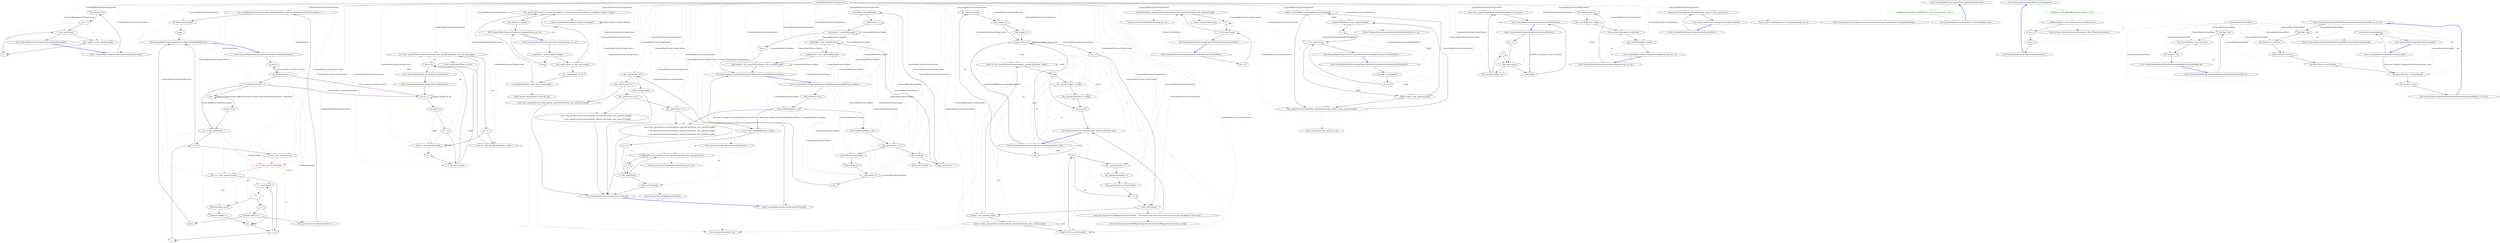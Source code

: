 digraph  {
n159 [label="CommonMark.Syntax.StringContent", span=""];
n0 [cluster="CommonMark.Syntax.StringContent.RecalculateLength()", label="Entry CommonMark.Syntax.StringContent.RecalculateLength()", span="27-27"];
n1 [cluster="CommonMark.Syntax.StringContent.RecalculateLength()", label="this._length = 0", span="29-29"];
n2 [cluster="CommonMark.Syntax.StringContent.RecalculateLength()", label="var i = 0", span="30-30"];
n3 [cluster="CommonMark.Syntax.StringContent.RecalculateLength()", label="i < this._partCounter", span="30-30"];
n4 [cluster="CommonMark.Syntax.StringContent.RecalculateLength()", label="this._length += this._parts[i].Length", span="31-31"];
n5 [cluster="CommonMark.Syntax.StringContent.RecalculateLength()", label="i++", span="30-30"];
n6 [cluster="CommonMark.Syntax.StringContent.RecalculateLength()", label="Exit CommonMark.Syntax.StringContent.RecalculateLength()", span="27-27"];
n7 [cluster="CommonMark.Syntax.StringContent.Append(string, int, int)", label="Entry CommonMark.Syntax.StringContent.Append(string, int, int)", span="40-40"];
n8 [cluster="CommonMark.Syntax.StringContent.Append(string, int, int)", label="startIndex > source.Length || length < 1", span="42-42"];
n13 [cluster="CommonMark.Syntax.StringContent.Append(string, int, int)", label="this._parts[_partCounter++] = new StringPart() { Source = source, StartIndex = startIndex, Length = length }", span="51-51"];
n14 [cluster="CommonMark.Syntax.StringContent.Append(string, int, int)", label="this._length += length", span="52-52"];
n9 [cluster="CommonMark.Syntax.StringContent.Append(string, int, int)", label="return;", span="43-43"];
n10 [cluster="CommonMark.Syntax.StringContent.Append(string, int, int)", label="this._partCounter == this._partsLength", span="45-45"];
n11 [cluster="CommonMark.Syntax.StringContent.Append(string, int, int)", label="this._partsLength += 10", span="47-47"];
n12 [cluster="CommonMark.Syntax.StringContent.Append(string, int, int)", label="Array.Resize(ref this._parts, this._partsLength)", span="48-48"];
n16 [cluster="System.Array.Resize<T>(ref T[], int)", label="Entry System.Array.Resize<T>(ref T[], int)", span="0-0"];
n17 [cluster="CommonMark.Syntax.StringPart.StringPart()", label="Entry CommonMark.Syntax.StringPart.StringPart()", span="9-9"];
n15 [cluster="CommonMark.Syntax.StringContent.Append(string, int, int)", label="Exit CommonMark.Syntax.StringContent.Append(string, int, int)", span="40-40"];
n18 [cluster="CommonMark.Syntax.StringContent.ToString()", label="Entry CommonMark.Syntax.StringContent.ToString()", span="58-58"];
n19 [cluster="CommonMark.Syntax.StringContent.ToString()", label="this._partCounter == 0", span="60-60"];
n20 [cluster="CommonMark.Syntax.StringContent.ToString()", label="return string.Empty;", span="61-61"];
n21 [cluster="CommonMark.Syntax.StringContent.ToString()", label="this._partCounter == 1", span="63-63"];
n22 [cluster="CommonMark.Syntax.StringContent.ToString()", label="return this._parts[0].Source.Substring(this._parts[0].StartIndex, this._parts[0].Length);", span="64-64"];
n23 [cluster="CommonMark.Syntax.StringContent.ToString()", label="this._partCounter == 2", span="66-66"];
n24 [cluster="CommonMark.Syntax.StringContent.ToString()", label="return this._parts[0].Source.Substring(this._parts[0].StartIndex, this._parts[0].Length)\r\n                     + this._parts[1].Source.Substring(this._parts[1].StartIndex, this._parts[1].Length);", span="68-69"];
n25 [cluster="CommonMark.Syntax.StringContent.ToString()", label="this._partCounter == 3", span="72-72"];
n26 [cluster="CommonMark.Syntax.StringContent.ToString()", label="return this._parts[0].Source.Substring(this._parts[0].StartIndex, this._parts[0].Length)\r\n                     + this._parts[1].Source.Substring(this._parts[1].StartIndex, this._parts[1].Length)\r\n                     + this._parts[2].Source.Substring(this._parts[2].StartIndex, this._parts[2].Length);", span="74-76"];
n27 [cluster="CommonMark.Syntax.StringContent.ToString()", label="var sb = new StringBuilder(this._length)", span="79-79"];
n28 [cluster="CommonMark.Syntax.StringContent.ToString()", label="var i = 0", span="81-81"];
n35 [cluster="System.Text.StringBuilder.StringBuilder(int)", label="Entry System.Text.StringBuilder.StringBuilder(int)", span="0-0"];
n30 [cluster="CommonMark.Syntax.StringContent.ToString()", label="sb.Append(this._parts[i].Source, this._parts[i].StartIndex, this._parts[i].Length)", span="83-83"];
n32 [cluster="CommonMark.Syntax.StringContent.ToString()", label="return sb.ToString();", span="86-86"];
n29 [cluster="CommonMark.Syntax.StringContent.ToString()", label="i < this._partCounter", span="81-81"];
n31 [cluster="CommonMark.Syntax.StringContent.ToString()", label="i++", span="81-81"];
n36 [cluster="System.Text.StringBuilder.Append(string, int, int)", label="Entry System.Text.StringBuilder.Append(string, int, int)", span="0-0"];
n33 [cluster="CommonMark.Syntax.StringContent.ToString()", label="Exit CommonMark.Syntax.StringContent.ToString()", span="58-58"];
n34 [cluster="string.Substring(int, int)", label="Entry string.Substring(int, int)", span="0-0"];
n37 [cluster="System.Text.StringBuilder.ToString()", label="Entry System.Text.StringBuilder.ToString()", span="0-0"];
n38 [cluster="CommonMark.Syntax.StringContent.FillSubject(CommonMark.Parser.Subject)", label="Entry CommonMark.Syntax.StringContent.FillSubject(CommonMark.Parser.Subject)", span="95-95"];
n39 [cluster="CommonMark.Syntax.StringContent.FillSubject(CommonMark.Parser.Subject)", label="subj.LastInline = null", span="97-97"];
n40 [cluster="CommonMark.Syntax.StringContent.FillSubject(CommonMark.Parser.Subject)", label="subj.LastPendingInline = null", span="98-98"];
n41 [cluster="CommonMark.Syntax.StringContent.FillSubject(CommonMark.Parser.Subject)", label="subj.FirstPendingInline = null", span="99-99"];
n43 [cluster="CommonMark.Syntax.StringContent.FillSubject(CommonMark.Parser.Subject)", label="subj.Buffer = string.Empty", span="103-103"];
n44 [cluster="CommonMark.Syntax.StringContent.FillSubject(CommonMark.Parser.Subject)", label="subj.Position = 0", span="104-104"];
n45 [cluster="CommonMark.Syntax.StringContent.FillSubject(CommonMark.Parser.Subject)", label="subj.Length = 0", span="105-105"];
n49 [cluster="CommonMark.Syntax.StringContent.FillSubject(CommonMark.Parser.Subject)", label="subj.Buffer = this.ToString()", span="116-116"];
n50 [cluster="CommonMark.Syntax.StringContent.FillSubject(CommonMark.Parser.Subject)", label="subj.Position = 0", span="117-117"];
n51 [cluster="CommonMark.Syntax.StringContent.FillSubject(CommonMark.Parser.Subject)", label="subj.Length = subj.Buffer.Length", span="118-118"];
n53 [cluster="CommonMark.Syntax.StringContent.FillSubject(CommonMark.Parser.Subject)", label="subj.Buffer = this._parts[0].Source", span="125-125"];
n54 [cluster="CommonMark.Syntax.StringContent.FillSubject(CommonMark.Parser.Subject)", label="subj.Position = this._parts[0].StartIndex", span="126-126"];
n55 [cluster="CommonMark.Syntax.StringContent.FillSubject(CommonMark.Parser.Subject)", label="subj.Length = this._parts[0].StartIndex + this._parts[0].Length", span="127-127"];
n42 [cluster="CommonMark.Syntax.StringContent.FillSubject(CommonMark.Parser.Subject)", label="this._partCounter == 0", span="101-101"];
n47 [cluster="CommonMark.Syntax.StringContent.FillSubject(CommonMark.Parser.Subject)", label="this.TrimEnd()", span="112-112"];
n46 [cluster="CommonMark.Syntax.StringContent.FillSubject(CommonMark.Parser.Subject)", label="return;", span="109-109"];
n48 [cluster="CommonMark.Syntax.StringContent.FillSubject(CommonMark.Parser.Subject)", label="this._partCounter > 1", span="114-114"];
n57 [cluster="Unk.TrimEnd", label="Entry Unk.TrimEnd", span=""];
n52 [cluster="CommonMark.Syntax.StringContent.FillSubject(CommonMark.Parser.Subject)", label="return;", span="122-122"];
n56 [cluster="CommonMark.Syntax.StringContent.FillSubject(CommonMark.Parser.Subject)", label="Exit CommonMark.Syntax.StringContent.FillSubject(CommonMark.Parser.Subject)", span="95-95"];
n58 [cluster="CommonMark.Syntax.StringContent.WriteTo(System.IO.TextWriter)", label="Entry CommonMark.Syntax.StringContent.WriteTo(System.IO.TextWriter)", span="136-136"];
n59 [cluster="CommonMark.Syntax.StringContent.WriteTo(System.IO.TextWriter)", label="var i = 0", span="138-138"];
n61 [cluster="CommonMark.Syntax.StringContent.WriteTo(System.IO.TextWriter)", label="writer.Write(this._parts[i].Source.ToCharArray(), this._parts[i].StartIndex, this._parts[i].Length)", span="143-143"];
n60 [cluster="CommonMark.Syntax.StringContent.WriteTo(System.IO.TextWriter)", label="i < this._partCounter", span="138-138"];
n62 [cluster="CommonMark.Syntax.StringContent.WriteTo(System.IO.TextWriter)", label="i++", span="138-138"];
n63 [cluster="CommonMark.Syntax.StringContent.WriteTo(System.IO.TextWriter)", label="Exit CommonMark.Syntax.StringContent.WriteTo(System.IO.TextWriter)", span="136-136"];
n64 [cluster="string.ToCharArray()", label="Entry string.ToCharArray()", span="0-0"];
n65 [cluster="System.IO.TextWriter.Write(char[], int, int)", label="Entry System.IO.TextWriter.Write(char[], int, int)", span="0-0"];
n66 [cluster="CommonMark.Syntax.StringContent.WriteTo(CommonMark.Formatter.HtmlTextWriter)", label="Entry CommonMark.Syntax.StringContent.WriteTo(CommonMark.Formatter.HtmlTextWriter)", span="151-151"];
n67 [cluster="CommonMark.Syntax.StringContent.WriteTo(CommonMark.Formatter.HtmlTextWriter)", label="var buffer = writer.Buffer", span="153-153"];
n71 [cluster="CommonMark.Syntax.StringContent.WriteTo(CommonMark.Formatter.HtmlTextWriter)", label="buffer = writer.Buffer = new char[this._parts[i].Length]", span="157-157"];
n73 [cluster="CommonMark.Syntax.StringContent.WriteTo(CommonMark.Formatter.HtmlTextWriter)", label="writer.Write(buffer, 0, this._parts[i].Length)", span="160-160"];
n68 [cluster="CommonMark.Syntax.StringContent.WriteTo(CommonMark.Formatter.HtmlTextWriter)", label="var i = 0", span="154-154"];
n70 [cluster="CommonMark.Syntax.StringContent.WriteTo(CommonMark.Formatter.HtmlTextWriter)", label="buffer.Length < this._parts[i].Length", span="156-156"];
n72 [cluster="CommonMark.Syntax.StringContent.WriteTo(CommonMark.Formatter.HtmlTextWriter)", label="this._parts[i].Source.CopyTo(this._parts[i].StartIndex, buffer, 0, this._parts[i].Length)", span="159-159"];
n69 [cluster="CommonMark.Syntax.StringContent.WriteTo(CommonMark.Formatter.HtmlTextWriter)", label="i < this._partCounter", span="154-154"];
n74 [cluster="CommonMark.Syntax.StringContent.WriteTo(CommonMark.Formatter.HtmlTextWriter)", label="i++", span="154-154"];
n75 [cluster="CommonMark.Syntax.StringContent.WriteTo(CommonMark.Formatter.HtmlTextWriter)", label="Exit CommonMark.Syntax.StringContent.WriteTo(CommonMark.Formatter.HtmlTextWriter)", span="151-151"];
n76 [cluster="string.CopyTo(int, char[], int, int)", label="Entry string.CopyTo(int, char[], int, int)", span="0-0"];
n77 [cluster="CommonMark.Formatter.HtmlTextWriter.Write(char[], int, int)", label="Entry CommonMark.Formatter.HtmlTextWriter.Write(char[], int, int)", span="123-123"];
n78 [cluster="CommonMark.Syntax.StringContent.StartsWith(char)", label="Entry CommonMark.Syntax.StringContent.StartsWith(char)", span="167-167"];
n79 [cluster="CommonMark.Syntax.StringContent.StartsWith(char)", label="var i = 0", span="169-169"];
n82 [cluster="CommonMark.Syntax.StringContent.StartsWith(char)", label="return this._parts[i].Source[this._parts[i].StartIndex] == character;", span="172-172"];
n80 [cluster="CommonMark.Syntax.StringContent.StartsWith(char)", label="i < this._partCounter", span="169-169"];
n81 [cluster="CommonMark.Syntax.StringContent.StartsWith(char)", label="this._parts[i].Length != 0", span="171-171"];
n83 [cluster="CommonMark.Syntax.StringContent.StartsWith(char)", label="i++", span="169-169"];
n84 [cluster="CommonMark.Syntax.StringContent.StartsWith(char)", label="return false;", span="175-175"];
n85 [cluster="CommonMark.Syntax.StringContent.StartsWith(char)", label="Exit CommonMark.Syntax.StringContent.StartsWith(char)", span="167-167"];
n86 [cluster="CommonMark.Syntax.StringContent.Replace(string, int, int)", label="Entry CommonMark.Syntax.StringContent.Replace(string, int, int)", span="181-181"];
n87 [cluster="CommonMark.Syntax.StringContent.Replace(string, int, int)", label="this._partCounter = 1", span="183-183"];
n88 [cluster="CommonMark.Syntax.StringContent.Replace(string, int, int)", label="this._parts[0].Source = data", span="184-184"];
n89 [cluster="CommonMark.Syntax.StringContent.Replace(string, int, int)", label="this._parts[0].StartIndex = startIndex", span="185-185"];
n90 [cluster="CommonMark.Syntax.StringContent.Replace(string, int, int)", label="this._parts[0].Length = length", span="186-186"];
n91 [cluster="CommonMark.Syntax.StringContent.Replace(string, int, int)", label="Exit CommonMark.Syntax.StringContent.Replace(string, int, int)", span="181-181"];
n92 [cluster="CommonMark.Syntax.StringContent.IndexOf(char)", label="Entry CommonMark.Syntax.StringContent.IndexOf(char)", span="193-193"];
n93 [cluster="CommonMark.Syntax.StringContent.IndexOf(char)", label="int res = -1", span="195-195"];
n97 [cluster="CommonMark.Syntax.StringContent.IndexOf(char)", label="res = this._parts[i].Source.IndexOf(character, this._parts[i].StartIndex, this._parts[i].Length)", span="199-199"];
n94 [cluster="CommonMark.Syntax.StringContent.IndexOf(char)", label="var index = 0", span="196-196"];
n102 [cluster="CommonMark.Syntax.StringContent.IndexOf(char)", label="return res;", span="209-209"];
n95 [cluster="CommonMark.Syntax.StringContent.IndexOf(char)", label="var i = 0", span="197-197"];
n99 [cluster="CommonMark.Syntax.StringContent.IndexOf(char)", label="res = res - this._parts[i].StartIndex + index", span="202-202"];
n100 [cluster="CommonMark.Syntax.StringContent.IndexOf(char)", label="index += this._parts[i].Length", span="206-206"];
n96 [cluster="CommonMark.Syntax.StringContent.IndexOf(char)", label="i < this._partCounter", span="197-197"];
n101 [cluster="CommonMark.Syntax.StringContent.IndexOf(char)", label="i++", span="197-197"];
n98 [cluster="CommonMark.Syntax.StringContent.IndexOf(char)", label="res != -1", span="200-200"];
n104 [cluster="string.IndexOf(char, int, int)", label="Entry string.IndexOf(char, int, int)", span="0-0"];
n103 [cluster="CommonMark.Syntax.StringContent.IndexOf(char)", label="Exit CommonMark.Syntax.StringContent.IndexOf(char)", span="193-193"];
n105 [cluster="CommonMark.Syntax.StringContent.TakeFromStart(int, bool)", label="Entry CommonMark.Syntax.StringContent.TakeFromStart(int, bool)", span="218-218"];
n106 [cluster="CommonMark.Syntax.StringContent.TakeFromStart(int, bool)", label=trim, span="222-222"];
n107 [cluster="CommonMark.Syntax.StringContent.TakeFromStart(int, bool)", label="this._length -= length", span="224-224"];
n113 [cluster="CommonMark.Syntax.StringContent.TakeFromStart(int, bool)", label="length > this._parts[i].Length", span="232-232"];
n115 [cluster="CommonMark.Syntax.StringContent.TakeFromStart(int, bool)", label="length -= this._parts[i].Length", span="235-235"];
n116 [cluster="CommonMark.Syntax.StringContent.TakeFromStart(int, bool)", label=trim, span="237-237"];
n120 [cluster="CommonMark.Syntax.StringContent.TakeFromStart(int, bool)", label="result += this._parts[i].Source.Substring(this._parts[i].StartIndex, length)", span="246-246"];
n121 [cluster="CommonMark.Syntax.StringContent.TakeFromStart(int, bool)", label=trim, span="248-248"];
n122 [cluster="CommonMark.Syntax.StringContent.TakeFromStart(int, bool)", label="this._parts[i].Length -= length", span="250-250"];
n123 [cluster="CommonMark.Syntax.StringContent.TakeFromStart(int, bool)", label="this._parts[i].StartIndex += length", span="251-251"];
n110 [cluster="CommonMark.Syntax.StringContent.TakeFromStart(int, bool)", label="string result = null", span="229-229"];
n108 [cluster="CommonMark.Syntax.StringContent.TakeFromStart(int, bool)", label="this._length < 0", span="225-225"];
n109 [cluster="CommonMark.Syntax.StringContent.TakeFromStart(int, bool)", label="this._length = 0", span="226-226"];
n111 [cluster="CommonMark.Syntax.StringContent.TakeFromStart(int, bool)", label="var i = 0", span="230-230"];
n114 [cluster="CommonMark.Syntax.StringContent.TakeFromStart(int, bool)", label="result += this._parts[i].Source.Substring(this._parts[i].StartIndex, this._parts[i].Length)", span="234-234"];
n112 [cluster="CommonMark.Syntax.StringContent.TakeFromStart(int, bool)", label="i < this._partCounter", span="230-230"];
n117 [cluster="CommonMark.Syntax.StringContent.TakeFromStart(int, bool)", label="this._parts[i].Length = 0", span="239-239"];
n118 [cluster="CommonMark.Syntax.StringContent.TakeFromStart(int, bool)", label="this._parts[i].StartIndex = 0", span="240-240"];
n119 [cluster="CommonMark.Syntax.StringContent.TakeFromStart(int, bool)", label="this._parts[i].Source = string.Empty", span="241-241"];
n125 [cluster="CommonMark.Syntax.StringContent.TakeFromStart(int, bool)", label="i++", span="230-230"];
n126 [cluster="CommonMark.Syntax.StringContent.TakeFromStart(int, bool)", label="throw new ArgumentOutOfRangeException(''length'', ''The length of the substring cannot be greater than the length of the string.'');", span="258-258"];
n124 [cluster="CommonMark.Syntax.StringContent.TakeFromStart(int, bool)", label="return result;", span="254-254"];
n127 [cluster="CommonMark.Syntax.StringContent.TakeFromStart(int, bool)", label="Exit CommonMark.Syntax.StringContent.TakeFromStart(int, bool)", span="218-218"];
n128 [cluster="System.ArgumentOutOfRangeException.ArgumentOutOfRangeException(string, string)", label="Entry System.ArgumentOutOfRangeException.ArgumentOutOfRangeException(string, string)", span="0-0"];
n129 [cluster="CommonMark.Syntax.StringContent.RemoveTrailingBlankLines()", label="Entry CommonMark.Syntax.StringContent.RemoveTrailingBlankLines()", span="264-264"];
n130 [cluster="CommonMark.Syntax.StringContent.RemoveTrailingBlankLines()", label="int pos, si", span="266-266"];
n131 [cluster="CommonMark.Syntax.StringContent.RemoveTrailingBlankLines()", label="int lastNewLinePos = -1", span="267-267"];
n132 [cluster="CommonMark.Syntax.StringContent.RemoveTrailingBlankLines()", label="int lastNewLineIndex = -1", span="268-268"];
n146 [cluster="CommonMark.Syntax.StringContent.RemoveTrailingBlankLines()", label="lastNewLinePos == -1", span="288-288"];
n149 [cluster="CommonMark.Syntax.StringContent.RemoveTrailingBlankLines()", label="this._parts[lastNewLineIndex].Length = lastNewLinePos - this._parts[lastNewLineIndex].StartIndex + 1", span="296-296"];
n133 [cluster="CommonMark.Syntax.StringContent.RemoveTrailingBlankLines()", label="char c", span="269-269"];
n148 [cluster="CommonMark.Syntax.StringContent.RemoveTrailingBlankLines()", label="this._partCounter = lastNewLineIndex + 1", span="295-295"];
n134 [cluster="CommonMark.Syntax.StringContent.RemoveTrailingBlankLines()", label="string source", span="270-270"];
n135 [cluster="CommonMark.Syntax.StringContent.RemoveTrailingBlankLines()", label="var i = this._partCounter - 1", span="271-271"];
n136 [cluster="CommonMark.Syntax.StringContent.RemoveTrailingBlankLines()", label="i >= 0", span="271-271"];
n137 [cluster="CommonMark.Syntax.StringContent.RemoveTrailingBlankLines()", label="source = this._parts[i].Source", span="273-273"];
n138 [cluster="CommonMark.Syntax.StringContent.RemoveTrailingBlankLines()", color=red, community=0, label="0: si = this._parts[i].StartIndex", span="274-274"];
n139 [cluster="CommonMark.Syntax.StringContent.RemoveTrailingBlankLines()", label="pos = si + this._parts[i].Length - 1", span="275-275"];
n144 [cluster="CommonMark.Syntax.StringContent.RemoveTrailingBlankLines()", label="lastNewLineIndex = i", span="284-284"];
n153 [cluster="CommonMark.Syntax.StringContent.RemoveTrailingBlankLines()", label="i--", span="271-271"];
n154 [cluster="CommonMark.Syntax.StringContent.RemoveTrailingBlankLines()", label="Exit CommonMark.Syntax.StringContent.RemoveTrailingBlankLines()", span="264-264"];
n141 [cluster="CommonMark.Syntax.StringContent.RemoveTrailingBlankLines()", label="c = source[pos]", span="279-279"];
n140 [cluster="CommonMark.Syntax.StringContent.RemoveTrailingBlankLines()", label="pos >= si", span="277-277"];
n143 [cluster="CommonMark.Syntax.StringContent.RemoveTrailingBlankLines()", label="lastNewLinePos = pos", span="283-283"];
n152 [cluster="CommonMark.Syntax.StringContent.RemoveTrailingBlankLines()", label="pos--", span="302-302"];
n142 [cluster="CommonMark.Syntax.StringContent.RemoveTrailingBlankLines()", label="c == '\n'", span="281-281"];
n145 [cluster="CommonMark.Syntax.StringContent.RemoveTrailingBlankLines()", label="c != ' '", span="286-286"];
n147 [cluster="CommonMark.Syntax.StringContent.RemoveTrailingBlankLines()", label="return;", span="289-289"];
n150 [cluster="CommonMark.Syntax.StringContent.RemoveTrailingBlankLines()", label="this.RecalculateLength()", span="298-298"];
n151 [cluster="CommonMark.Syntax.StringContent.RemoveTrailingBlankLines()", label="return;", span="299-299"];
n155 [cluster="CommonMark.Syntax.StringContent.RetrieveParts()", label="Entry CommonMark.Syntax.StringContent.RetrieveParts()", span="307-307"];
n156 [cluster="CommonMark.Syntax.StringContent.RetrieveParts()", label="return new ArraySegment<StringPart>(this._parts, 0, this._partCounter);", span="309-309"];
n157 [cluster="CommonMark.Syntax.StringContent.RetrieveParts()", label="Exit CommonMark.Syntax.StringContent.RetrieveParts()", span="307-307"];
n158 [cluster="System.ArraySegment<T>.ArraySegment(T[], int, int)", label="Entry System.ArraySegment<T>.ArraySegment(T[], int, int)", span="0-0"];
m0_0 [cluster="CommonMark.Tests.GeneralTests.TestZeroCharRemoval()", file="HtmlPrinter.cs", label="Entry CommonMark.Tests.GeneralTests.TestZeroCharRemoval()", span="17-17"];
m0_1 [cluster="CommonMark.Tests.GeneralTests.TestZeroCharRemoval()", color=green, community=0, file="HtmlPrinter.cs", label="0: Helpers.ExecuteTest(''\u0000*foo*\0'', ''<p><em>foo</em></p>'')", span="19-19"];
m0_2 [cluster="CommonMark.Tests.GeneralTests.TestZeroCharRemoval()", file="HtmlPrinter.cs", label="Exit CommonMark.Tests.GeneralTests.TestZeroCharRemoval()", span="17-17"];
m0_3 [cluster="CommonMark.Tests.Helpers.ExecuteTest(string, string, CommonMark.CommonMarkSettings)", file="HtmlPrinter.cs", label="Entry CommonMark.Tests.Helpers.ExecuteTest(string, string, CommonMark.CommonMarkSettings)", span="20-20"];
m2_17 [cluster="CommonMark.Syntax.Block.CreateDocument()", file="StringContent.cs", label="Entry CommonMark.Syntax.Block.CreateDocument()", span="55-55"];
m2_18 [cluster="CommonMark.Syntax.Block.CreateDocument()", color=green, community=0, file="StringContent.cs", label="0: Block e = new Block(BlockTag.Document, 1, 1, 0)", span="58-58"];
m2_19 [cluster="CommonMark.Syntax.Block.CreateDocument()", file="StringContent.cs", label="e.ReferenceMap = new Dictionary<string, Reference>()", span="60-60"];
m2_20 [cluster="CommonMark.Syntax.Block.CreateDocument()", file="StringContent.cs", label="e.Top = e", span="61-61"];
m2_21 [cluster="CommonMark.Syntax.Block.CreateDocument()", file="StringContent.cs", label="return e;", span="62-62"];
m2_22 [cluster="CommonMark.Syntax.Block.CreateDocument()", file="StringContent.cs", label="Exit CommonMark.Syntax.Block.CreateDocument()", span="55-55"];
m2_5 [cluster="CommonMark.Syntax.Block.Block(CommonMark.Syntax.BlockTag, int, int, int)", file="StringContent.cs", label="Entry CommonMark.Syntax.Block.Block(CommonMark.Syntax.BlockTag, int, int, int)", span="32-32"];
m2_6 [cluster="CommonMark.Syntax.Block.Block(CommonMark.Syntax.BlockTag, int, int, int)", file="StringContent.cs", label="this.Tag = tag", span="34-34"];
m2_7 [cluster="CommonMark.Syntax.Block.Block(CommonMark.Syntax.BlockTag, int, int, int)", file="StringContent.cs", label="this.StartLine = startLine", span="35-35"];
m2_8 [cluster="CommonMark.Syntax.Block.Block(CommonMark.Syntax.BlockTag, int, int, int)", file="StringContent.cs", label="this.EndLine = startLine", span="36-36"];
m2_9 [cluster="CommonMark.Syntax.Block.Block(CommonMark.Syntax.BlockTag, int, int, int)", file="StringContent.cs", label="this.StartColumn = startColumn", span="37-37"];
m2_10 [cluster="CommonMark.Syntax.Block.Block(CommonMark.Syntax.BlockTag, int, int, int)", file="StringContent.cs", label="this.SourcePosition = sourcePosition", span="38-38"];
m2_11 [cluster="CommonMark.Syntax.Block.Block(CommonMark.Syntax.BlockTag, int, int, int)", file="StringContent.cs", label="this.IsOpen = true", span="39-39"];
m2_12 [cluster="CommonMark.Syntax.Block.Block(CommonMark.Syntax.BlockTag, int, int, int)", file="StringContent.cs", label="Exit CommonMark.Syntax.Block.Block(CommonMark.Syntax.BlockTag, int, int, int)", span="32-32"];
m2_0 [cluster="CommonMark.Syntax.Block.Block(CommonMark.Syntax.BlockTag, int)", file="StringContent.cs", label="Entry CommonMark.Syntax.Block.Block(CommonMark.Syntax.BlockTag, int)", span="17-17"];
m2_1 [cluster="CommonMark.Syntax.Block.Block(CommonMark.Syntax.BlockTag, int)", file="StringContent.cs", label="this.Tag = tag", span="19-19"];
m2_2 [cluster="CommonMark.Syntax.Block.Block(CommonMark.Syntax.BlockTag, int)", file="StringContent.cs", label="this.SourcePosition = sourcePosition", span="20-20"];
m2_3 [cluster="CommonMark.Syntax.Block.Block(CommonMark.Syntax.BlockTag, int)", file="StringContent.cs", label="this.IsOpen = true", span="21-21"];
m2_4 [cluster="CommonMark.Syntax.Block.Block(CommonMark.Syntax.BlockTag, int)", file="StringContent.cs", label="Exit CommonMark.Syntax.Block.Block(CommonMark.Syntax.BlockTag, int)", span="17-17"];
m2_16 [cluster="CommonMark.Syntax.Enumerable.Enumerable(CommonMark.Syntax.Block)", file="StringContent.cs", label="Entry CommonMark.Syntax.Enumerable.Enumerable(CommonMark.Syntax.Block)", span="9-9"];
m2_13 [cluster="CommonMark.Syntax.Block.AsEnumerable()", file="StringContent.cs", label="Entry CommonMark.Syntax.Block.AsEnumerable()", span="47-47"];
m2_14 [cluster="CommonMark.Syntax.Block.AsEnumerable()", file="StringContent.cs", label="return new Enumerable(this);", span="49-49"];
m2_15 [cluster="CommonMark.Syntax.Block.AsEnumerable()", file="StringContent.cs", label="Exit CommonMark.Syntax.Block.AsEnumerable()", span="47-47"];
m2_23 [cluster="System.Collections.Generic.Dictionary<TKey, TValue>.Dictionary()", file="StringContent.cs", label="Entry System.Collections.Generic.Dictionary<TKey, TValue>.Dictionary()", span="0-0"];
m2_24 [file="StringContent.cs", label="CommonMark.Syntax.Block", span=""];
n159 -> n1  [color=darkseagreen4, key=1, label="CommonMark.Syntax.StringContent", style=dashed];
n159 -> n3  [color=darkseagreen4, key=1, label="CommonMark.Syntax.StringContent", style=dashed];
n159 -> n4  [color=darkseagreen4, key=1, label="CommonMark.Syntax.StringContent", style=dashed];
n159 -> n10  [color=darkseagreen4, key=1, label="CommonMark.Syntax.StringContent", style=dashed];
n159 -> n11  [color=darkseagreen4, key=1, label="CommonMark.Syntax.StringContent", style=dashed];
n159 -> n12  [color=darkseagreen4, key=1, label="CommonMark.Syntax.StringContent", style=dashed];
n159 -> n13  [color=darkseagreen4, key=1, label="CommonMark.Syntax.StringContent", style=dashed];
n159 -> n14  [color=darkseagreen4, key=1, label="CommonMark.Syntax.StringContent", style=dashed];
n159 -> n19  [color=darkseagreen4, key=1, label="CommonMark.Syntax.StringContent", style=dashed];
n159 -> n21  [color=darkseagreen4, key=1, label="CommonMark.Syntax.StringContent", style=dashed];
n159 -> n22  [color=darkseagreen4, key=1, label="CommonMark.Syntax.StringContent", style=dashed];
n159 -> n23  [color=darkseagreen4, key=1, label="CommonMark.Syntax.StringContent", style=dashed];
n159 -> n24  [color=darkseagreen4, key=1, label="CommonMark.Syntax.StringContent", style=dashed];
n159 -> n25  [color=darkseagreen4, key=1, label="CommonMark.Syntax.StringContent", style=dashed];
n159 -> n26  [color=darkseagreen4, key=1, label="CommonMark.Syntax.StringContent", style=dashed];
n159 -> n27  [color=darkseagreen4, key=1, label="CommonMark.Syntax.StringContent", style=dashed];
n159 -> n29  [color=darkseagreen4, key=1, label="CommonMark.Syntax.StringContent", style=dashed];
n159 -> n30  [color=darkseagreen4, key=1, label="CommonMark.Syntax.StringContent", style=dashed];
n159 -> n42  [color=darkseagreen4, key=1, label="CommonMark.Syntax.StringContent", style=dashed];
n159 -> n47  [color=darkseagreen4, key=1, label="CommonMark.Syntax.StringContent", style=dashed];
n159 -> n48  [color=darkseagreen4, key=1, label="CommonMark.Syntax.StringContent", style=dashed];
n159 -> n49  [color=darkseagreen4, key=1, label="CommonMark.Syntax.StringContent", style=dashed];
n159 -> n53  [color=darkseagreen4, key=1, label="CommonMark.Syntax.StringContent", style=dashed];
n159 -> n54  [color=darkseagreen4, key=1, label="CommonMark.Syntax.StringContent", style=dashed];
n159 -> n55  [color=darkseagreen4, key=1, label="CommonMark.Syntax.StringContent", style=dashed];
n159 -> n60  [color=darkseagreen4, key=1, label="CommonMark.Syntax.StringContent", style=dashed];
n159 -> n61  [color=darkseagreen4, key=1, label="CommonMark.Syntax.StringContent", style=dashed];
n159 -> n69  [color=darkseagreen4, key=1, label="CommonMark.Syntax.StringContent", style=dashed];
n159 -> n70  [color=darkseagreen4, key=1, label="CommonMark.Syntax.StringContent", style=dashed];
n159 -> n71  [color=darkseagreen4, key=1, label="CommonMark.Syntax.StringContent", style=dashed];
n159 -> n72  [color=darkseagreen4, key=1, label="CommonMark.Syntax.StringContent", style=dashed];
n159 -> n73  [color=darkseagreen4, key=1, label="CommonMark.Syntax.StringContent", style=dashed];
n159 -> n80  [color=darkseagreen4, key=1, label="CommonMark.Syntax.StringContent", style=dashed];
n159 -> n81  [color=darkseagreen4, key=1, label="CommonMark.Syntax.StringContent", style=dashed];
n159 -> n82  [color=darkseagreen4, key=1, label="CommonMark.Syntax.StringContent", style=dashed];
n159 -> n87  [color=darkseagreen4, key=1, label="CommonMark.Syntax.StringContent", style=dashed];
n159 -> n88  [color=darkseagreen4, key=1, label="CommonMark.Syntax.StringContent", style=dashed];
n159 -> n89  [color=darkseagreen4, key=1, label="CommonMark.Syntax.StringContent", style=dashed];
n159 -> n90  [color=darkseagreen4, key=1, label="CommonMark.Syntax.StringContent", style=dashed];
n159 -> n96  [color=darkseagreen4, key=1, label="CommonMark.Syntax.StringContent", style=dashed];
n159 -> n97  [color=darkseagreen4, key=1, label="CommonMark.Syntax.StringContent", style=dashed];
n159 -> n99  [color=darkseagreen4, key=1, label="CommonMark.Syntax.StringContent", style=dashed];
n159 -> n100  [color=darkseagreen4, key=1, label="CommonMark.Syntax.StringContent", style=dashed];
n159 -> n107  [color=darkseagreen4, key=1, label="CommonMark.Syntax.StringContent", style=dashed];
n159 -> n108  [color=darkseagreen4, key=1, label="CommonMark.Syntax.StringContent", style=dashed];
n159 -> n109  [color=darkseagreen4, key=1, label="CommonMark.Syntax.StringContent", style=dashed];
n159 -> n112  [color=darkseagreen4, key=1, label="CommonMark.Syntax.StringContent", style=dashed];
n159 -> n113  [color=darkseagreen4, key=1, label="CommonMark.Syntax.StringContent", style=dashed];
n159 -> n114  [color=darkseagreen4, key=1, label="CommonMark.Syntax.StringContent", style=dashed];
n159 -> n115  [color=darkseagreen4, key=1, label="CommonMark.Syntax.StringContent", style=dashed];
n159 -> n117  [color=darkseagreen4, key=1, label="CommonMark.Syntax.StringContent", style=dashed];
n159 -> n118  [color=darkseagreen4, key=1, label="CommonMark.Syntax.StringContent", style=dashed];
n159 -> n119  [color=darkseagreen4, key=1, label="CommonMark.Syntax.StringContent", style=dashed];
n159 -> n120  [color=darkseagreen4, key=1, label="CommonMark.Syntax.StringContent", style=dashed];
n159 -> n122  [color=darkseagreen4, key=1, label="CommonMark.Syntax.StringContent", style=dashed];
n159 -> n123  [color=darkseagreen4, key=1, label="CommonMark.Syntax.StringContent", style=dashed];
n159 -> n135  [color=darkseagreen4, key=1, label="CommonMark.Syntax.StringContent", style=dashed];
n159 -> n137  [color=darkseagreen4, key=1, label="CommonMark.Syntax.StringContent", style=dashed];
n159 -> n138  [color=red, key=1, label="CommonMark.Syntax.StringContent", style=dashed];
n159 -> n139  [color=darkseagreen4, key=1, label="CommonMark.Syntax.StringContent", style=dashed];
n159 -> n148  [color=darkseagreen4, key=1, label="CommonMark.Syntax.StringContent", style=dashed];
n159 -> n149  [color=darkseagreen4, key=1, label="CommonMark.Syntax.StringContent", style=dashed];
n159 -> n150  [color=darkseagreen4, key=1, label="CommonMark.Syntax.StringContent", style=dashed];
n159 -> n156  [color=darkseagreen4, key=1, label="CommonMark.Syntax.StringContent", style=dashed];
n0 -> n1  [key=0, style=solid];
n1 -> n2  [key=0, style=solid];
n2 -> n3  [key=0, style=solid];
n2 -> n4  [color=darkseagreen4, key=1, label=i, style=dashed];
n2 -> n5  [color=darkseagreen4, key=1, label=i, style=dashed];
n3 -> n4  [key=0, style=solid];
n3 -> n6  [key=0, style=solid];
n4 -> n5  [key=0, style=solid];
n5 -> n3  [key=0, style=solid];
n5 -> n5  [color=darkseagreen4, key=1, label=i, style=dashed];
n6 -> n0  [color=blue, key=0, style=bold];
n7 -> n8  [key=0, style=solid];
n7 -> n13  [color=darkseagreen4, key=1, label=string, style=dashed];
n7 -> n14  [color=darkseagreen4, key=1, label=int, style=dashed];
n8 -> n9  [key=0, style=solid];
n8 -> n10  [key=0, style=solid];
n13 -> n14  [key=0, style=solid];
n13 -> n17  [key=2, style=dotted];
n14 -> n15  [key=0, style=solid];
n9 -> n15  [key=0, style=solid];
n10 -> n11  [key=0, style=solid];
n10 -> n13  [key=0, style=solid];
n11 -> n12  [key=0, style=solid];
n12 -> n13  [key=0, style=solid];
n12 -> n16  [key=2, style=dotted];
n17 -> n17  [color=darkorchid, key=3, label="Field variable int CODE_INDENT", style=bold];
n15 -> n7  [color=blue, key=0, style=bold];
n18 -> n19  [key=0, style=solid];
n19 -> n20  [key=0, style=solid];
n19 -> n21  [key=0, style=solid];
n20 -> n33  [key=0, style=solid];
n21 -> n22  [key=0, style=solid];
n21 -> n23  [key=0, style=solid];
n22 -> n33  [key=0, style=solid];
n22 -> n34  [key=2, style=dotted];
n23 -> n24  [key=0, style=solid];
n23 -> n25  [key=0, style=solid];
n24 -> n33  [key=0, style=solid];
n24 -> n34  [key=2, style=dotted];
n25 -> n26  [key=0, style=solid];
n25 -> n27  [key=0, style=solid];
n26 -> n33  [key=0, style=solid];
n26 -> n34  [key=2, style=dotted];
n27 -> n28  [key=0, style=solid];
n27 -> n35  [key=2, style=dotted];
n27 -> n30  [color=darkseagreen4, key=1, label=sb, style=dashed];
n27 -> n32  [color=darkseagreen4, key=1, label=sb, style=dashed];
n28 -> n29  [key=0, style=solid];
n28 -> n30  [color=darkseagreen4, key=1, label=i, style=dashed];
n28 -> n31  [color=darkseagreen4, key=1, label=i, style=dashed];
n30 -> n31  [key=0, style=solid];
n30 -> n36  [key=2, style=dotted];
n32 -> n33  [key=0, style=solid];
n32 -> n37  [key=2, style=dotted];
n29 -> n30  [key=0, style=solid];
n29 -> n32  [key=0, style=solid];
n31 -> n29  [key=0, style=solid];
n31 -> n31  [color=darkseagreen4, key=1, label=i, style=dashed];
n33 -> n18  [color=blue, key=0, style=bold];
n38 -> n39  [key=0, style=solid];
n38 -> n40  [color=darkseagreen4, key=1, label="CommonMark.Parser.Subject", style=dashed];
n38 -> n41  [color=darkseagreen4, key=1, label="CommonMark.Parser.Subject", style=dashed];
n38 -> n43  [color=darkseagreen4, key=1, label="CommonMark.Parser.Subject", style=dashed];
n38 -> n44  [color=darkseagreen4, key=1, label="CommonMark.Parser.Subject", style=dashed];
n38 -> n45  [color=darkseagreen4, key=1, label="CommonMark.Parser.Subject", style=dashed];
n38 -> n49  [color=darkseagreen4, key=1, label="CommonMark.Parser.Subject", style=dashed];
n38 -> n50  [color=darkseagreen4, key=1, label="CommonMark.Parser.Subject", style=dashed];
n38 -> n51  [color=darkseagreen4, key=1, label="CommonMark.Parser.Subject", style=dashed];
n38 -> n53  [color=darkseagreen4, key=1, label="CommonMark.Parser.Subject", style=dashed];
n38 -> n54  [color=darkseagreen4, key=1, label="CommonMark.Parser.Subject", style=dashed];
n38 -> n55  [color=darkseagreen4, key=1, label="CommonMark.Parser.Subject", style=dashed];
n39 -> n40  [key=0, style=solid];
n40 -> n41  [key=0, style=solid];
n40 -> n27  [color=darkorchid, key=3, label="Parameter variable CommonMark.Syntax.Block b", style=bold];
n40 -> n26  [color=darkorchid, key=3, label="Parameter variable CommonMark.Parser.LineInfo line", style=bold];
n41 -> n42  [key=0, style=solid];
n43 -> n44  [key=0, style=solid];
n44 -> n45  [key=0, style=solid];
n45 -> n46  [key=0, style=solid];
n45 -> n45  [color=darkseagreen4, key=1, label="CommonMark.Parser.Subject", style=dashed];
n45 -> n49  [color=darkseagreen4, key=1, label="CommonMark.Parser.Subject", style=dashed];
n45 -> n50  [color=darkseagreen4, key=1, label="CommonMark.Parser.Subject", style=dashed];
n45 -> n51  [color=darkseagreen4, key=1, label="CommonMark.Parser.Subject", style=dashed];
n45 -> n53  [color=darkseagreen4, key=1, label="CommonMark.Parser.Subject", style=dashed];
n45 -> n54  [color=darkseagreen4, key=1, label="CommonMark.Parser.Subject", style=dashed];
n45 -> n55  [color=darkseagreen4, key=1, label="CommonMark.Parser.Subject", style=dashed];
n49 -> n50  [key=0, style=solid];
n49 -> n18  [key=2, style=dotted];
n50 -> n51  [key=0, style=solid];
n51 -> n52  [key=0, style=solid];
n51 -> n51  [color=darkseagreen4, key=1, label="CommonMark.Parser.Subject", style=dashed];
n51 -> n53  [color=darkseagreen4, key=1, label="CommonMark.Parser.Subject", style=dashed];
n51 -> n54  [color=darkseagreen4, key=1, label="CommonMark.Parser.Subject", style=dashed];
n51 -> n55  [color=darkseagreen4, key=1, label="CommonMark.Parser.Subject", style=dashed];
n53 -> n54  [key=0, style=solid];
n54 -> n55  [key=0, style=solid];
n55 -> n56  [key=0, style=solid];
n55 -> n55  [color=darkseagreen4, key=1, label="CommonMark.Parser.Subject", style=dashed];
n42 -> n43  [key=0, style=solid];
n42 -> n47  [key=0, style=solid];
n47 -> n48  [key=0, style=solid];
n47 -> n57  [key=2, style=dotted];
n46 -> n56  [key=0, style=solid];
n48 -> n49  [key=0, style=solid];
n48 -> n53  [key=0, style=solid];
n52 -> n56  [key=0, style=solid];
n56 -> n38  [color=blue, key=0, style=bold];
n58 -> n59  [key=0, style=solid];
n58 -> n61  [color=darkseagreen4, key=1, label="System.IO.TextWriter", style=dashed];
n59 -> n60  [key=0, style=solid];
n59 -> n61  [color=darkseagreen4, key=1, label=i, style=dashed];
n59 -> n62  [color=darkseagreen4, key=1, label=i, style=dashed];
n61 -> n62  [key=0, style=solid];
n61 -> n64  [key=2, style=dotted];
n61 -> n65  [key=2, style=dotted];
n60 -> n61  [key=0, style=solid];
n60 -> n63  [key=0, style=solid];
n62 -> n60  [key=0, style=solid];
n62 -> n62  [color=darkseagreen4, key=1, label=i, style=dashed];
n63 -> n58  [color=blue, key=0, style=bold];
n66 -> n67  [key=0, style=solid];
n66 -> n71  [color=darkseagreen4, key=1, label="CommonMark.Formatter.HtmlTextWriter", style=dashed];
n66 -> n73  [color=darkseagreen4, key=1, label="CommonMark.Formatter.HtmlTextWriter", style=dashed];
n67 -> n68  [key=0, style=solid];
n67 -> n70  [color=darkseagreen4, key=1, label=buffer, style=dashed];
n67 -> n72  [color=darkseagreen4, key=1, label=buffer, style=dashed];
n67 -> n73  [color=darkseagreen4, key=1, label=buffer, style=dashed];
n71 -> n72  [key=0, style=solid];
n71 -> n73  [color=darkseagreen4, key=1, label=buffer, style=dashed];
n73 -> n74  [key=0, style=solid];
n73 -> n77  [key=2, style=dotted];
n68 -> n69  [key=0, style=solid];
n68 -> n70  [color=darkseagreen4, key=1, label=i, style=dashed];
n68 -> n71  [color=darkseagreen4, key=1, label=i, style=dashed];
n68 -> n72  [color=darkseagreen4, key=1, label=i, style=dashed];
n68 -> n73  [color=darkseagreen4, key=1, label=i, style=dashed];
n68 -> n74  [color=darkseagreen4, key=1, label=i, style=dashed];
n70 -> n71  [key=0, style=solid];
n70 -> n72  [key=0, style=solid];
n72 -> n73  [key=0, style=solid];
n72 -> n76  [key=2, style=dotted];
n69 -> n70  [key=0, style=solid];
n69 -> n75  [key=0, style=solid];
n74 -> n69  [key=0, style=solid];
n74 -> n74  [color=darkseagreen4, key=1, label=i, style=dashed];
n75 -> n66  [color=blue, key=0, style=bold];
n78 -> n79  [key=0, style=solid];
n78 -> n82  [color=darkseagreen4, key=1, label=char, style=dashed];
n78 -> n84  [color=darkorchid, key=3, label="method methodReturn bool StartsWith", style=bold];
n79 -> n80  [key=0, style=solid];
n79 -> n81  [color=darkseagreen4, key=1, label=i, style=dashed];
n79 -> n82  [color=darkseagreen4, key=1, label=i, style=dashed];
n79 -> n83  [color=darkseagreen4, key=1, label=i, style=dashed];
n82 -> n85  [key=0, style=solid];
n80 -> n81  [key=0, style=solid];
n80 -> n84  [key=0, style=solid];
n81 -> n82  [key=0, style=solid];
n81 -> n83  [key=0, style=solid];
n83 -> n80  [key=0, style=solid];
n83 -> n83  [color=darkseagreen4, key=1, label=i, style=dashed];
n84 -> n85  [key=0, style=solid];
n85 -> n78  [color=blue, key=0, style=bold];
n86 -> n87  [key=0, style=solid];
n86 -> n88  [color=darkseagreen4, key=1, label=string, style=dashed];
n86 -> n89  [color=darkseagreen4, key=1, label=int, style=dashed];
n86 -> n90  [color=darkseagreen4, key=1, label=int, style=dashed];
n87 -> n88  [key=0, style=solid];
n88 -> n89  [key=0, style=solid];
n89 -> n90  [key=0, style=solid];
n90 -> n91  [key=0, style=solid];
n91 -> n86  [color=blue, key=0, style=bold];
n92 -> n93  [key=0, style=solid];
n92 -> n97  [color=darkseagreen4, key=1, label=char, style=dashed];
n93 -> n94  [key=0, style=solid];
n93 -> n102  [color=darkseagreen4, key=1, label=res, style=dashed];
n93 -> n93  [color=darkorchid, key=3, label="Local variable int res", style=bold];
n97 -> n98  [key=0, style=solid];
n97 -> n104  [key=2, style=dotted];
n97 -> n99  [color=darkseagreen4, key=1, label=res, style=dashed];
n97 -> n102  [color=darkseagreen4, key=1, label=res, style=dashed];
n94 -> n95  [key=0, style=solid];
n94 -> n99  [color=darkseagreen4, key=1, label=index, style=dashed];
n94 -> n100  [color=darkseagreen4, key=1, label=index, style=dashed];
n102 -> n103  [key=0, style=solid];
n95 -> n96  [key=0, style=solid];
n95 -> n97  [color=darkseagreen4, key=1, label=i, style=dashed];
n95 -> n99  [color=darkseagreen4, key=1, label=i, style=dashed];
n95 -> n100  [color=darkseagreen4, key=1, label=i, style=dashed];
n95 -> n101  [color=darkseagreen4, key=1, label=i, style=dashed];
n99 -> n102  [key=0, style=solid];
n99 -> n99  [color=darkseagreen4, key=1, label=res, style=dashed];
n100 -> n101  [key=0, style=solid];
n100 -> n100  [color=darkseagreen4, key=1, label=index, style=dashed];
n96 -> n97  [key=0, style=solid];
n96 -> n102  [key=0, style=solid];
n101 -> n96  [key=0, style=solid];
n101 -> n101  [color=darkseagreen4, key=1, label=i, style=dashed];
n98 -> n99  [key=0, style=solid];
n98 -> n100  [key=0, style=solid];
n103 -> n92  [color=blue, key=0, style=bold];
n105 -> n106  [key=0, style=solid];
n105 -> n107  [color=darkseagreen4, key=1, label=int, style=dashed];
n105 -> n113  [color=darkseagreen4, key=1, label=int, style=dashed];
n105 -> n115  [color=darkseagreen4, key=1, label=int, style=dashed];
n105 -> n116  [color=darkseagreen4, key=1, label=bool, style=dashed];
n105 -> n120  [color=darkseagreen4, key=1, label=int, style=dashed];
n105 -> n121  [color=darkseagreen4, key=1, label=bool, style=dashed];
n105 -> n122  [color=darkseagreen4, key=1, label=int, style=dashed];
n105 -> n123  [color=darkseagreen4, key=1, label=int, style=dashed];
n105 -> n110  [color=darkorchid, key=3, label="method methodReturn string TakeFromStart", style=bold];
n106 -> n107  [key=0, style=solid];
n106 -> n110  [key=0, style=solid];
n107 -> n108  [key=0, style=solid];
n113 -> n114  [key=0, style=solid];
n113 -> n120  [key=0, style=solid];
n115 -> n116  [key=0, style=solid];
n115 -> n115  [color=darkseagreen4, key=1, label=int, style=dashed];
n116 -> n117  [key=0, style=solid];
n116 -> n125  [key=0, style=solid];
n120 -> n121  [key=0, style=solid];
n120 -> n34  [key=2, style=dotted];
n120 -> n120  [color=darkseagreen4, key=1, label=result, style=dashed];
n120 -> n124  [color=darkseagreen4, key=1, label=result, style=dashed];
n121 -> n122  [key=0, style=solid];
n121 -> n124  [key=0, style=solid];
n122 -> n123  [key=0, style=solid];
n123 -> n124  [key=0, style=solid];
n110 -> n111  [key=0, style=solid];
n110 -> n114  [color=darkseagreen4, key=1, label=result, style=dashed];
n110 -> n120  [color=darkseagreen4, key=1, label=result, style=dashed];
n110 -> n110  [color=darkorchid, key=3, label="Local variable string result", style=bold];
n108 -> n109  [key=0, style=solid];
n108 -> n110  [key=0, style=solid];
n109 -> n110  [key=0, style=solid];
n111 -> n112  [key=0, style=solid];
n111 -> n113  [color=darkseagreen4, key=1, label=i, style=dashed];
n111 -> n114  [color=darkseagreen4, key=1, label=i, style=dashed];
n111 -> n115  [color=darkseagreen4, key=1, label=i, style=dashed];
n111 -> n117  [color=darkseagreen4, key=1, label=i, style=dashed];
n111 -> n118  [color=darkseagreen4, key=1, label=i, style=dashed];
n111 -> n119  [color=darkseagreen4, key=1, label=i, style=dashed];
n111 -> n120  [color=darkseagreen4, key=1, label=i, style=dashed];
n111 -> n122  [color=darkseagreen4, key=1, label=i, style=dashed];
n111 -> n123  [color=darkseagreen4, key=1, label=i, style=dashed];
n111 -> n125  [color=darkseagreen4, key=1, label=i, style=dashed];
n114 -> n115  [key=0, style=solid];
n114 -> n34  [key=2, style=dotted];
n114 -> n114  [color=darkseagreen4, key=1, label=result, style=dashed];
n112 -> n113  [key=0, style=solid];
n112 -> n126  [key=0, style=solid];
n117 -> n118  [key=0, style=solid];
n118 -> n119  [key=0, style=solid];
n119 -> n125  [key=0, style=solid];
n125 -> n112  [key=0, style=solid];
n125 -> n125  [color=darkseagreen4, key=1, label=i, style=dashed];
n126 -> n127  [key=0, style=solid];
n126 -> n128  [key=2, style=dotted];
n124 -> n127  [key=0, style=solid];
n127 -> n105  [color=blue, key=0, style=bold];
n129 -> n130  [key=0, style=solid];
n130 -> n131  [key=0, style=solid];
n131 -> n132  [key=0, style=solid];
n131 -> n146  [color=darkseagreen4, key=1, label=lastNewLinePos, style=dashed];
n131 -> n149  [color=darkseagreen4, key=1, label=lastNewLinePos, style=dashed];
n131 -> n93  [color=darkorchid, key=3, label="Local variable int lastNewLinePos", style=bold];
n131 -> n130  [color=darkorchid, key=3, label="Local variable int lastNewLinePos", style=bold];
n132 -> n133  [key=0, style=solid];
n132 -> n148  [color=darkseagreen4, key=1, label=lastNewLineIndex, style=dashed];
n132 -> n149  [color=darkseagreen4, key=1, label=lastNewLineIndex, style=dashed];
n132 -> n93  [color=darkorchid, key=3, label="Local variable int lastNewLineIndex", style=bold];
n132 -> n135  [color=darkorchid, key=3, label="Local variable int lastNewLineIndex", style=bold];
n146 -> n147  [key=0, style=solid];
n146 -> n148  [key=0, style=solid];
n149 -> n150  [key=0, style=solid];
n133 -> n134  [key=0, style=solid];
n133 -> n133  [color=darkorchid, key=3, label="Local variable System.Collections.Generic.Stack<CommonMark.Syntax.Inline> inlineStack", style=bold];
n148 -> n149  [key=0, style=solid];
n134 -> n135  [key=0, style=solid];
n135 -> n136  [key=0, style=solid];
n135 -> n137  [color=darkseagreen4, key=1, label=i, style=dashed];
n135 -> n138  [color=red, key=1, label=i, style=dashed];
n135 -> n139  [color=darkseagreen4, key=1, label=i, style=dashed];
n135 -> n144  [color=darkseagreen4, key=1, label=i, style=dashed];
n135 -> n153  [color=darkseagreen4, key=1, label=i, style=dashed];
n136 -> n137  [key=0, style=solid];
n136 -> n154  [key=0, style=solid];
n137 -> n138  [color=red, key=0, style=solid];
n137 -> n141  [color=darkseagreen4, key=1, label=source, style=dashed];
n138 -> n139  [color=red, key=0, style=solid];
n138 -> n140  [color=red, key=1, label=si, style=dashed];
n139 -> n140  [key=0, style=solid];
n139 -> n141  [color=darkseagreen4, key=1, label=pos, style=dashed];
n139 -> n143  [color=darkseagreen4, key=1, label=pos, style=dashed];
n139 -> n152  [color=darkseagreen4, key=1, label=pos, style=dashed];
n144 -> n152  [key=0, style=solid];
n153 -> n136  [key=0, style=solid];
n153 -> n153  [color=darkseagreen4, key=1, label=i, style=dashed];
n154 -> n129  [color=blue, key=0, style=bold];
n141 -> n142  [key=0, style=solid];
n141 -> n145  [color=darkseagreen4, key=1, label=c, style=dashed];
n140 -> n141  [key=0, style=solid];
n140 -> n153  [key=0, style=solid];
n143 -> n144  [key=0, style=solid];
n152 -> n140  [key=0, style=solid];
n152 -> n152  [color=darkseagreen4, key=1, label=pos, style=dashed];
n142 -> n143  [key=0, style=solid];
n142 -> n145  [key=0, style=solid];
n145 -> n146  [key=0, style=solid];
n145 -> n152  [key=0, style=solid];
n147 -> n154  [key=0, style=solid];
n150 -> n151  [key=0, style=solid];
n150 -> n0  [key=2, style=dotted];
n151 -> n154  [key=0, style=solid];
n155 -> n156  [key=0, style=solid];
n156 -> n157  [key=0, style=solid];
n156 -> n158  [key=2, style=dotted];
n157 -> n155  [color=blue, key=0, style=bold];
m0_0 -> m0_1  [color=green, key=0, style=solid];
m0_1 -> m0_2  [color=green, key=0, style=solid];
m0_1 -> m0_3  [color=green, key=2, style=dotted];
m0_2 -> m0_0  [color=blue, key=0, style=bold];
m2_17 -> m2_18  [color=green, key=0, style=solid];
m2_18 -> m2_19  [color=green, key=0, style=solid];
m2_18 -> m2_5  [color=green, key=2, style=dotted];
m2_18 -> m2_20  [color=green, key=1, label=e, style=dashed];
m2_18 -> m2_21  [color=green, key=1, label=e, style=dashed];
m2_19 -> m2_20  [key=0, style=solid];
m2_19 -> m2_23  [key=2, style=dotted];
m2_20 -> m2_21  [key=0, style=solid];
m2_21 -> m2_22  [key=0, style=solid];
m2_22 -> m2_17  [color=blue, key=0, style=bold];
m2_5 -> m2_6  [key=0, style=solid];
m2_5 -> m2_7  [color=darkseagreen4, key=1, label=int, style=dashed];
m2_5 -> m2_8  [color=darkseagreen4, key=1, label=int, style=dashed];
m2_5 -> m2_9  [color=darkseagreen4, key=1, label=int, style=dashed];
m2_5 -> m2_10  [color=darkseagreen4, key=1, label=int, style=dashed];
m2_6 -> m2_7  [key=0, style=solid];
m2_7 -> m2_8  [key=0, style=solid];
m2_8 -> m2_9  [key=0, style=solid];
m2_9 -> m2_10  [key=0, style=solid];
m2_10 -> m2_11  [key=0, style=solid];
m2_11 -> m2_12  [key=0, style=solid];
m2_12 -> m2_5  [color=blue, key=0, style=bold];
m2_0 -> m2_1  [key=0, style=solid];
m2_0 -> m2_2  [color=darkseagreen4, key=1, label=int, style=dashed];
m2_1 -> m2_2  [key=0, style=solid];
m2_2 -> m2_3  [key=0, style=solid];
m2_3 -> m2_4  [key=0, style=solid];
m2_4 -> m2_0  [color=blue, key=0, style=bold];
m2_13 -> m2_10  [color=darkorchid, key=3, label="Parameter variable CommonMark.Syntax.Reference refer", style=bold];
m2_13 -> m2_14  [key=0, style=solid];
m2_14 -> m2_15  [key=0, style=solid];
m2_14 -> m2_16  [key=2, style=dotted];
m2_15 -> m2_13  [color=blue, key=0, style=bold];
m2_24 -> m2_6  [color=darkseagreen4, key=1, label="CommonMark.Syntax.Block", style=dashed];
m2_24 -> m2_7  [color=darkseagreen4, key=1, label="CommonMark.Syntax.Block", style=dashed];
m2_24 -> m2_8  [color=darkseagreen4, key=1, label="CommonMark.Syntax.Block", style=dashed];
m2_24 -> m2_9  [color=darkseagreen4, key=1, label="CommonMark.Syntax.Block", style=dashed];
m2_24 -> m2_10  [color=darkseagreen4, key=1, label="CommonMark.Syntax.Block", style=dashed];
m2_24 -> m2_11  [color=darkseagreen4, key=1, label="CommonMark.Syntax.Block", style=dashed];
m2_24 -> m2_1  [color=darkseagreen4, key=1, label="CommonMark.Syntax.Block", style=dashed];
m2_24 -> m2_2  [color=darkseagreen4, key=1, label="CommonMark.Syntax.Block", style=dashed];
m2_24 -> m2_3  [color=darkseagreen4, key=1, label="CommonMark.Syntax.Block", style=dashed];
m2_24 -> m2_14  [color=darkseagreen4, key=1, label="CommonMark.Syntax.Block", style=dashed];
}

